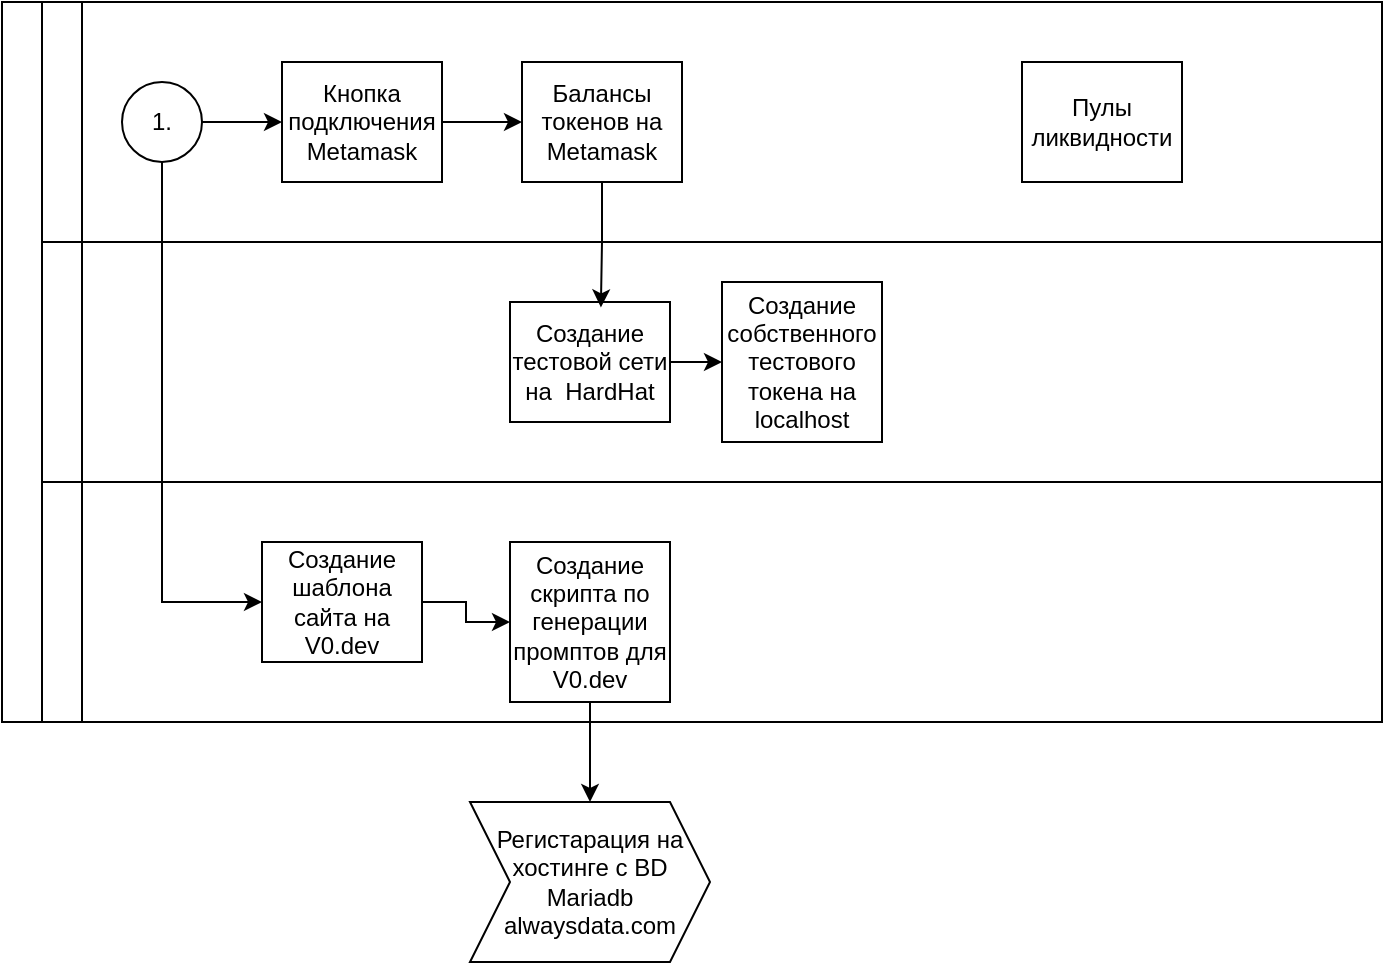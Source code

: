 <mxfile version="26.2.14">
  <diagram name="Страница — 1" id="gWu8K9t5HJfV-4QjmjIE">
    <mxGraphModel dx="772" dy="560" grid="1" gridSize="10" guides="1" tooltips="1" connect="1" arrows="1" fold="1" page="1" pageScale="1" pageWidth="827" pageHeight="1169" math="0" shadow="0">
      <root>
        <mxCell id="0" />
        <mxCell id="1" parent="0" />
        <mxCell id="lYoupmjdc9CDtrk6pOzM-1" value="" style="swimlane;html=1;childLayout=stackLayout;resizeParent=1;resizeParentMax=0;horizontal=0;startSize=20;horizontalStack=0;" parent="1" vertex="1">
          <mxGeometry x="120" y="160" width="690" height="360" as="geometry" />
        </mxCell>
        <mxCell id="lYoupmjdc9CDtrk6pOzM-2" value="" style="swimlane;html=1;startSize=20;horizontal=0;" parent="lYoupmjdc9CDtrk6pOzM-1" vertex="1">
          <mxGeometry x="20" width="670" height="120" as="geometry" />
        </mxCell>
        <mxCell id="lYoupmjdc9CDtrk6pOzM-3" style="edgeStyle=orthogonalEdgeStyle;rounded=0;orthogonalLoop=1;jettySize=auto;html=1;exitX=1;exitY=0.5;exitDx=0;exitDy=0;entryX=0;entryY=0.5;entryDx=0;entryDy=0;" parent="lYoupmjdc9CDtrk6pOzM-2" source="lYoupmjdc9CDtrk6pOzM-4" target="lYoupmjdc9CDtrk6pOzM-6" edge="1">
          <mxGeometry relative="1" as="geometry" />
        </mxCell>
        <mxCell id="lYoupmjdc9CDtrk6pOzM-4" value="1." style="ellipse;whiteSpace=wrap;html=1;" parent="lYoupmjdc9CDtrk6pOzM-2" vertex="1">
          <mxGeometry x="40" y="40" width="40" height="40" as="geometry" />
        </mxCell>
        <mxCell id="lYoupmjdc9CDtrk6pOzM-5" style="edgeStyle=orthogonalEdgeStyle;rounded=0;orthogonalLoop=1;jettySize=auto;html=1;exitX=1;exitY=0.5;exitDx=0;exitDy=0;" parent="lYoupmjdc9CDtrk6pOzM-2" source="lYoupmjdc9CDtrk6pOzM-6" target="lYoupmjdc9CDtrk6pOzM-7" edge="1">
          <mxGeometry relative="1" as="geometry" />
        </mxCell>
        <mxCell id="lYoupmjdc9CDtrk6pOzM-6" value="&lt;div&gt;Кнопка подключения Metamask&lt;/div&gt;" style="rounded=0;whiteSpace=wrap;html=1;fontFamily=Helvetica;fontSize=12;fontColor=#000000;align=center;" parent="lYoupmjdc9CDtrk6pOzM-2" vertex="1">
          <mxGeometry x="120" y="30" width="80" height="60" as="geometry" />
        </mxCell>
        <mxCell id="lYoupmjdc9CDtrk6pOzM-7" value="Балансы токенов на Metamask" style="rounded=0;whiteSpace=wrap;html=1;fontFamily=Helvetica;fontSize=12;fontColor=#000000;align=center;" parent="lYoupmjdc9CDtrk6pOzM-2" vertex="1">
          <mxGeometry x="240" y="30" width="80" height="60" as="geometry" />
        </mxCell>
        <mxCell id="lYoupmjdc9CDtrk6pOzM-8" value="Пулы ликвидности" style="rounded=0;whiteSpace=wrap;html=1;fontFamily=Helvetica;fontSize=12;fontColor=#000000;align=center;" parent="lYoupmjdc9CDtrk6pOzM-2" vertex="1">
          <mxGeometry x="490" y="30" width="80" height="60" as="geometry" />
        </mxCell>
        <mxCell id="lYoupmjdc9CDtrk6pOzM-9" value="" style="swimlane;html=1;startSize=20;horizontal=0;" parent="lYoupmjdc9CDtrk6pOzM-1" vertex="1">
          <mxGeometry x="20" y="120" width="670" height="120" as="geometry" />
        </mxCell>
        <mxCell id="lYoupmjdc9CDtrk6pOzM-10" style="edgeStyle=orthogonalEdgeStyle;rounded=0;orthogonalLoop=1;jettySize=auto;html=1;exitX=1;exitY=0.5;exitDx=0;exitDy=0;entryX=0;entryY=0.5;entryDx=0;entryDy=0;" parent="lYoupmjdc9CDtrk6pOzM-9" source="lYoupmjdc9CDtrk6pOzM-11" target="lYoupmjdc9CDtrk6pOzM-12" edge="1">
          <mxGeometry relative="1" as="geometry" />
        </mxCell>
        <mxCell id="lYoupmjdc9CDtrk6pOzM-11" value="&lt;div&gt;Создание тестовой сети на&amp;nbsp; HardHat&lt;/div&gt;" style="rounded=0;whiteSpace=wrap;html=1;fontFamily=Helvetica;fontSize=12;fontColor=#000000;align=center;" parent="lYoupmjdc9CDtrk6pOzM-9" vertex="1">
          <mxGeometry x="234" y="30" width="80" height="60" as="geometry" />
        </mxCell>
        <mxCell id="lYoupmjdc9CDtrk6pOzM-12" value="&lt;div&gt;Создание собственного тестового токена на localhost&lt;/div&gt;" style="rounded=0;whiteSpace=wrap;html=1;fontFamily=Helvetica;fontSize=12;fontColor=#000000;align=center;" parent="lYoupmjdc9CDtrk6pOzM-9" vertex="1">
          <mxGeometry x="340" y="20" width="80" height="80" as="geometry" />
        </mxCell>
        <mxCell id="lYoupmjdc9CDtrk6pOzM-13" value="" style="swimlane;html=1;startSize=20;horizontal=0;" parent="lYoupmjdc9CDtrk6pOzM-1" vertex="1">
          <mxGeometry x="20" y="240" width="670" height="120" as="geometry" />
        </mxCell>
        <mxCell id="iJAc0vFVMv0zGBcjjszw-5" style="edgeStyle=orthogonalEdgeStyle;rounded=0;orthogonalLoop=1;jettySize=auto;html=1;exitX=1;exitY=0.5;exitDx=0;exitDy=0;entryX=0;entryY=0.5;entryDx=0;entryDy=0;" edge="1" parent="lYoupmjdc9CDtrk6pOzM-13" source="iJAc0vFVMv0zGBcjjszw-1" target="iJAc0vFVMv0zGBcjjszw-2">
          <mxGeometry relative="1" as="geometry" />
        </mxCell>
        <mxCell id="iJAc0vFVMv0zGBcjjszw-1" value="&lt;div&gt;Создание шаблона сайта на V0.dev&lt;/div&gt;" style="rounded=0;whiteSpace=wrap;html=1;fontFamily=Helvetica;fontSize=12;fontColor=#000000;align=center;" vertex="1" parent="lYoupmjdc9CDtrk6pOzM-13">
          <mxGeometry x="110" y="30" width="80" height="60" as="geometry" />
        </mxCell>
        <mxCell id="iJAc0vFVMv0zGBcjjszw-2" value="&lt;div&gt;Создание скрипта по генерации промптов для V0.dev&lt;/div&gt;" style="rounded=0;whiteSpace=wrap;html=1;fontFamily=Helvetica;fontSize=12;fontColor=#000000;align=center;" vertex="1" parent="lYoupmjdc9CDtrk6pOzM-13">
          <mxGeometry x="234" y="30" width="80" height="80" as="geometry" />
        </mxCell>
        <mxCell id="lYoupmjdc9CDtrk6pOzM-14" style="edgeStyle=orthogonalEdgeStyle;rounded=0;orthogonalLoop=1;jettySize=auto;html=1;exitX=0.5;exitY=1;exitDx=0;exitDy=0;entryX=0.568;entryY=0.045;entryDx=0;entryDy=0;entryPerimeter=0;" parent="lYoupmjdc9CDtrk6pOzM-1" source="lYoupmjdc9CDtrk6pOzM-7" target="lYoupmjdc9CDtrk6pOzM-11" edge="1">
          <mxGeometry relative="1" as="geometry" />
        </mxCell>
        <mxCell id="iJAc0vFVMv0zGBcjjszw-4" style="edgeStyle=orthogonalEdgeStyle;rounded=0;orthogonalLoop=1;jettySize=auto;html=1;exitX=0.5;exitY=1;exitDx=0;exitDy=0;entryX=0;entryY=0.5;entryDx=0;entryDy=0;" edge="1" parent="lYoupmjdc9CDtrk6pOzM-1" source="lYoupmjdc9CDtrk6pOzM-4" target="iJAc0vFVMv0zGBcjjszw-1">
          <mxGeometry relative="1" as="geometry" />
        </mxCell>
        <mxCell id="iJAc0vFVMv0zGBcjjszw-3" value="Регистарация на хостинге с BD Mariadb alwaysdata.com" style="shape=step;perimeter=stepPerimeter;whiteSpace=wrap;html=1;fixedSize=1;" vertex="1" parent="1">
          <mxGeometry x="354" y="560" width="120" height="80" as="geometry" />
        </mxCell>
        <mxCell id="iJAc0vFVMv0zGBcjjszw-6" style="edgeStyle=orthogonalEdgeStyle;rounded=0;orthogonalLoop=1;jettySize=auto;html=1;exitX=0.5;exitY=1;exitDx=0;exitDy=0;entryX=0.5;entryY=0;entryDx=0;entryDy=0;" edge="1" parent="1" source="iJAc0vFVMv0zGBcjjszw-2" target="iJAc0vFVMv0zGBcjjszw-3">
          <mxGeometry relative="1" as="geometry" />
        </mxCell>
      </root>
    </mxGraphModel>
  </diagram>
</mxfile>

